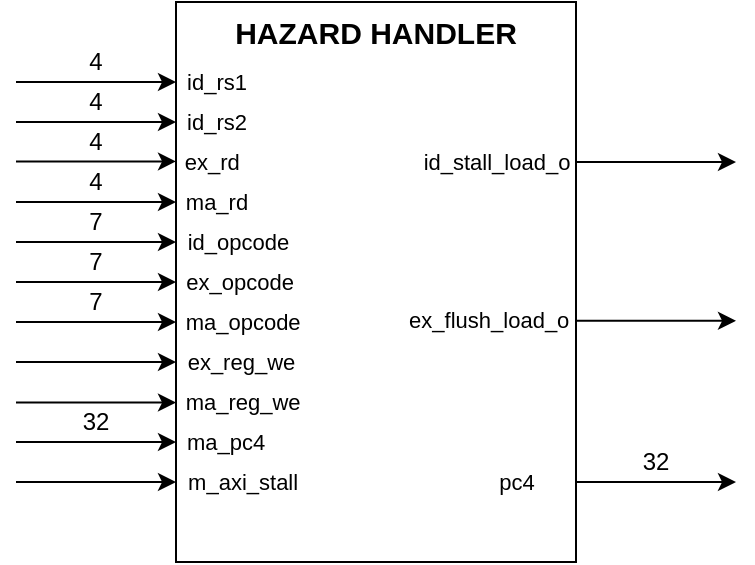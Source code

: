 <mxfile version="24.7.5">
  <diagram name="Page-1" id="5BPHiVSBlL4Nq35rJSGC">
    <mxGraphModel dx="350" dy="207" grid="1" gridSize="10" guides="1" tooltips="1" connect="1" arrows="1" fold="1" page="1" pageScale="1" pageWidth="1169" pageHeight="827" math="0" shadow="0">
      <root>
        <mxCell id="0" />
        <mxCell id="1" parent="0" />
        <mxCell id="tOFbedgKHKf-20InqCrO-15" value="" style="rounded=0;whiteSpace=wrap;html=1;" vertex="1" parent="1">
          <mxGeometry x="320" y="200" width="200" height="280" as="geometry" />
        </mxCell>
        <mxCell id="Pkpmz1yDILY87p412YJ5-2" value="id_rs1" style="endArrow=classic;html=1;rounded=0;" parent="1" edge="1">
          <mxGeometry x="1" y="20" width="50" height="50" relative="1" as="geometry">
            <mxPoint x="240" y="240" as="sourcePoint" />
            <mxPoint x="320" y="240" as="targetPoint" />
            <mxPoint x="20" y="20" as="offset" />
          </mxGeometry>
        </mxCell>
        <mxCell id="Pkpmz1yDILY87p412YJ5-3" value="id_rs2" style="endArrow=classic;html=1;rounded=0;" parent="1" edge="1">
          <mxGeometry x="1" y="20" width="50" height="50" relative="1" as="geometry">
            <mxPoint x="240" y="260" as="sourcePoint" />
            <mxPoint x="320" y="260" as="targetPoint" />
            <mxPoint x="20" y="20" as="offset" />
          </mxGeometry>
        </mxCell>
        <mxCell id="Pkpmz1yDILY87p412YJ5-6" value="&amp;nbsp; &amp;nbsp; &amp;nbsp;ex_rd" style="endArrow=classic;html=1;rounded=0;labelBackgroundColor=none;" parent="1" edge="1">
          <mxGeometry x="1" y="10" width="50" height="50" relative="1" as="geometry">
            <mxPoint x="240" y="279.71" as="sourcePoint" />
            <mxPoint x="320" y="279.71" as="targetPoint" />
            <mxPoint x="10" y="10" as="offset" />
          </mxGeometry>
        </mxCell>
        <mxCell id="Pkpmz1yDILY87p412YJ5-7" value="ma_rd" style="endArrow=classic;html=1;rounded=0;" parent="1" edge="1">
          <mxGeometry x="1" y="20" width="50" height="50" relative="1" as="geometry">
            <mxPoint x="240" y="300" as="sourcePoint" />
            <mxPoint x="320" y="300" as="targetPoint" />
            <mxPoint x="20" y="20" as="offset" />
          </mxGeometry>
        </mxCell>
        <mxCell id="Pkpmz1yDILY87p412YJ5-8" value="&amp;nbsp; &amp;nbsp; &amp;nbsp; &amp;nbsp;id_opcode" style="endArrow=classic;html=1;rounded=0;labelBackgroundColor=none;" parent="1" edge="1">
          <mxGeometry x="1" y="20" width="50" height="50" relative="1" as="geometry">
            <mxPoint x="240" y="320" as="sourcePoint" />
            <mxPoint x="320" y="320" as="targetPoint" />
            <mxPoint x="20" y="20" as="offset" />
          </mxGeometry>
        </mxCell>
        <mxCell id="Pkpmz1yDILY87p412YJ5-10" value="&amp;nbsp; ma_reg_we" style="endArrow=classic;html=1;rounded=0;labelBackgroundColor=none;" parent="1" edge="1">
          <mxGeometry x="1" y="30" width="50" height="50" relative="1" as="geometry">
            <mxPoint x="240" y="400.29" as="sourcePoint" />
            <mxPoint x="320" y="400.29" as="targetPoint" />
            <mxPoint x="30" y="30" as="offset" />
          </mxGeometry>
        </mxCell>
        <mxCell id="Pkpmz1yDILY87p412YJ5-11" value="&amp;nbsp; &amp;nbsp; &amp;nbsp; &amp;nbsp; ex_reg_we" style="endArrow=classic;html=1;rounded=0;labelBackgroundColor=none;" parent="1" edge="1">
          <mxGeometry x="1" y="20" width="50" height="50" relative="1" as="geometry">
            <mxPoint x="240" y="380" as="sourcePoint" />
            <mxPoint x="320" y="380" as="targetPoint" />
            <mxPoint x="20" y="20" as="offset" />
          </mxGeometry>
        </mxCell>
        <mxCell id="Pkpmz1yDILY87p412YJ5-12" value="&lt;span style=&quot;font-size: 15px;&quot;&gt;&lt;b&gt;HAZARD HANDLER&lt;/b&gt;&lt;/span&gt;" style="text;html=1;align=center;verticalAlign=middle;whiteSpace=wrap;rounded=0;" parent="1" vertex="1">
          <mxGeometry x="320" y="200" width="200" height="30" as="geometry" />
        </mxCell>
        <mxCell id="Pkpmz1yDILY87p412YJ5-13" value="pc4" style="endArrow=classic;html=1;rounded=0;exitX=1;exitY=0.75;exitDx=0;exitDy=0;" parent="1" edge="1">
          <mxGeometry x="-1" y="-30" width="50" height="50" relative="1" as="geometry">
            <mxPoint x="520" y="440" as="sourcePoint" />
            <mxPoint x="600" y="440" as="targetPoint" />
            <mxPoint x="-30" y="-30" as="offset" />
          </mxGeometry>
        </mxCell>
        <mxCell id="Pkpmz1yDILY87p412YJ5-25" value="4" style="text;html=1;align=center;verticalAlign=middle;whiteSpace=wrap;rounded=0;" parent="1" vertex="1">
          <mxGeometry x="260" y="220" width="40" height="20" as="geometry" />
        </mxCell>
        <mxCell id="Pkpmz1yDILY87p412YJ5-26" value="4" style="text;html=1;align=center;verticalAlign=middle;whiteSpace=wrap;rounded=0;" parent="1" vertex="1">
          <mxGeometry x="260" y="240" width="40" height="20" as="geometry" />
        </mxCell>
        <mxCell id="Pkpmz1yDILY87p412YJ5-29" value="4" style="text;html=1;align=center;verticalAlign=middle;whiteSpace=wrap;rounded=0;" parent="1" vertex="1">
          <mxGeometry x="260" y="260" width="40" height="20" as="geometry" />
        </mxCell>
        <mxCell id="Pkpmz1yDILY87p412YJ5-30" value="4" style="text;html=1;align=center;verticalAlign=middle;whiteSpace=wrap;rounded=0;" parent="1" vertex="1">
          <mxGeometry x="260" y="280" width="40" height="20" as="geometry" />
        </mxCell>
        <mxCell id="Pkpmz1yDILY87p412YJ5-31" value="7" style="text;html=1;align=center;verticalAlign=middle;whiteSpace=wrap;rounded=0;" parent="1" vertex="1">
          <mxGeometry x="260" y="300" width="40" height="20" as="geometry" />
        </mxCell>
        <mxCell id="tOFbedgKHKf-20InqCrO-1" value="&amp;nbsp;ex_opcode" style="endArrow=classic;html=1;rounded=0;labelBackgroundColor=none;" edge="1" parent="1">
          <mxGeometry x="1" y="30" width="50" height="50" relative="1" as="geometry">
            <mxPoint x="240" y="340" as="sourcePoint" />
            <mxPoint x="320" y="340" as="targetPoint" />
            <mxPoint x="30" y="30" as="offset" />
          </mxGeometry>
        </mxCell>
        <mxCell id="tOFbedgKHKf-20InqCrO-3" value="&amp;nbsp; ma_opcode" style="endArrow=classic;html=1;rounded=0;labelBackgroundColor=none;" edge="1" parent="1">
          <mxGeometry x="1" y="30" width="50" height="50" relative="1" as="geometry">
            <mxPoint x="240" y="360" as="sourcePoint" />
            <mxPoint x="320" y="360" as="targetPoint" />
            <mxPoint x="30" y="30" as="offset" />
          </mxGeometry>
        </mxCell>
        <mxCell id="tOFbedgKHKf-20InqCrO-7" value="7" style="text;html=1;align=center;verticalAlign=middle;whiteSpace=wrap;rounded=0;" vertex="1" parent="1">
          <mxGeometry x="260" y="320" width="40" height="20" as="geometry" />
        </mxCell>
        <mxCell id="tOFbedgKHKf-20InqCrO-8" value="7" style="text;html=1;align=center;verticalAlign=middle;whiteSpace=wrap;rounded=0;" vertex="1" parent="1">
          <mxGeometry x="260" y="340" width="40" height="20" as="geometry" />
        </mxCell>
        <mxCell id="tOFbedgKHKf-20InqCrO-10" value="&amp;nbsp; &amp;nbsp;ma_pc4" style="endArrow=classic;html=1;rounded=0;labelBackgroundColor=none;" edge="1" parent="1">
          <mxGeometry x="1" y="20" width="50" height="50" relative="1" as="geometry">
            <mxPoint x="240" y="420" as="sourcePoint" />
            <mxPoint x="320" y="420" as="targetPoint" />
            <mxPoint x="20" y="20" as="offset" />
          </mxGeometry>
        </mxCell>
        <mxCell id="tOFbedgKHKf-20InqCrO-11" value="&amp;nbsp; m_axi_stall" style="endArrow=classic;html=1;rounded=0;labelBackgroundColor=none;" edge="1" parent="1">
          <mxGeometry x="1" y="30" width="50" height="50" relative="1" as="geometry">
            <mxPoint x="240" y="440" as="sourcePoint" />
            <mxPoint x="320" y="440" as="targetPoint" />
            <mxPoint x="30" y="30" as="offset" />
          </mxGeometry>
        </mxCell>
        <mxCell id="tOFbedgKHKf-20InqCrO-13" value="id_stall_load_o" style="endArrow=classic;html=1;rounded=0;" edge="1" parent="1">
          <mxGeometry x="-1" y="-40" width="50" height="50" relative="1" as="geometry">
            <mxPoint x="520" y="280" as="sourcePoint" />
            <mxPoint x="600" y="280" as="targetPoint" />
            <mxPoint x="-40" y="-40" as="offset" />
          </mxGeometry>
        </mxCell>
        <mxCell id="tOFbedgKHKf-20InqCrO-14" value="&amp;nbsp; &amp;nbsp; ex_flush_load_o" style="endArrow=classic;html=1;rounded=0;" edge="1" parent="1">
          <mxGeometry x="-1" y="-50" width="50" height="50" relative="1" as="geometry">
            <mxPoint x="520" y="359.43" as="sourcePoint" />
            <mxPoint x="600" y="359.43" as="targetPoint" />
            <mxPoint x="-50" y="-50" as="offset" />
          </mxGeometry>
        </mxCell>
        <mxCell id="tOFbedgKHKf-20InqCrO-17" value="32" style="text;html=1;align=center;verticalAlign=middle;whiteSpace=wrap;rounded=0;" vertex="1" parent="1">
          <mxGeometry x="260" y="400" width="40" height="20" as="geometry" />
        </mxCell>
        <mxCell id="tOFbedgKHKf-20InqCrO-18" value="32" style="text;html=1;align=center;verticalAlign=middle;whiteSpace=wrap;rounded=0;" vertex="1" parent="1">
          <mxGeometry x="540" y="420" width="40" height="20" as="geometry" />
        </mxCell>
      </root>
    </mxGraphModel>
  </diagram>
</mxfile>
